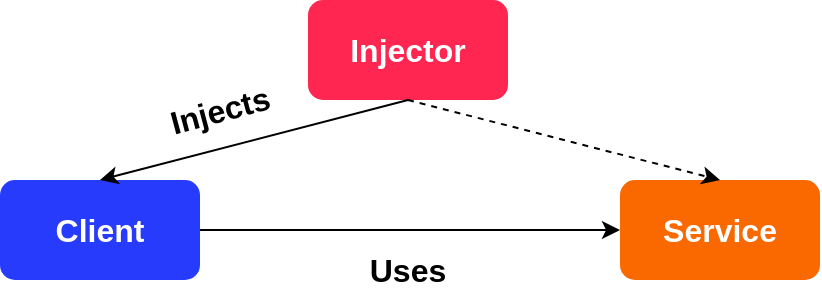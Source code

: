 <mxfile version="20.2.5" type="device"><diagram id="gNpr6Qca97bdDf8QfJKQ" name="Trang-1"><mxGraphModel dx="1038" dy="547" grid="1" gridSize="10" guides="1" tooltips="1" connect="1" arrows="1" fold="1" page="1" pageScale="1" pageWidth="827" pageHeight="1169" math="0" shadow="0"><root><mxCell id="0"/><mxCell id="1" parent="0"/><mxCell id="KzLWDKw0udrSK0NZUjWo-1" value="&lt;b&gt;&lt;font style=&quot;font-size: 16px;&quot;&gt;Client&lt;/font&gt;&lt;/b&gt;" style="rounded=1;whiteSpace=wrap;html=1;fillColor=#263BFC;strokeColor=none;fontColor=#FFFFFF;" vertex="1" parent="1"><mxGeometry x="160" y="200" width="100" height="50" as="geometry"/></mxCell><mxCell id="KzLWDKw0udrSK0NZUjWo-2" value="&lt;span style=&quot;font-size: 16px;&quot;&gt;&lt;b&gt;Injector&lt;/b&gt;&lt;/span&gt;" style="rounded=1;whiteSpace=wrap;html=1;fillColor=#FF2652;strokeColor=none;fillStyle=auto;gradientColor=none;fontColor=#FFFFFF;" vertex="1" parent="1"><mxGeometry x="314" y="110" width="100" height="50" as="geometry"/></mxCell><mxCell id="KzLWDKw0udrSK0NZUjWo-3" value="&lt;b&gt;&lt;font style=&quot;font-size: 16px;&quot;&gt;Service&lt;/font&gt;&lt;/b&gt;" style="rounded=1;whiteSpace=wrap;html=1;fillColor=#fa6800;strokeColor=none;fontColor=#FFFFFF;" vertex="1" parent="1"><mxGeometry x="470" y="200" width="100" height="50" as="geometry"/></mxCell><mxCell id="KzLWDKw0udrSK0NZUjWo-4" value="" style="endArrow=classic;html=1;rounded=0;fontSize=16;fontColor=#FFFFFF;exitX=0.5;exitY=1;exitDx=0;exitDy=0;entryX=0.5;entryY=0;entryDx=0;entryDy=0;" edge="1" parent="1" source="KzLWDKw0udrSK0NZUjWo-2" target="KzLWDKw0udrSK0NZUjWo-1"><mxGeometry width="50" height="50" relative="1" as="geometry"><mxPoint x="390" y="310" as="sourcePoint"/><mxPoint x="440" y="260" as="targetPoint"/></mxGeometry></mxCell><mxCell id="KzLWDKw0udrSK0NZUjWo-5" value="" style="endArrow=classic;html=1;rounded=0;fontSize=16;fontColor=#FFFFFF;exitX=1;exitY=0.5;exitDx=0;exitDy=0;entryX=0;entryY=0.5;entryDx=0;entryDy=0;" edge="1" parent="1" source="KzLWDKw0udrSK0NZUjWo-1" target="KzLWDKw0udrSK0NZUjWo-3"><mxGeometry width="50" height="50" relative="1" as="geometry"><mxPoint x="390" y="310" as="sourcePoint"/><mxPoint x="440" y="260" as="targetPoint"/></mxGeometry></mxCell><mxCell id="KzLWDKw0udrSK0NZUjWo-6" value="" style="endArrow=classic;html=1;rounded=0;fontSize=16;fontColor=#FFFFFF;exitX=0.5;exitY=1;exitDx=0;exitDy=0;entryX=0.5;entryY=0;entryDx=0;entryDy=0;dashed=1;" edge="1" parent="1" source="KzLWDKw0udrSK0NZUjWo-2" target="KzLWDKw0udrSK0NZUjWo-3"><mxGeometry width="50" height="50" relative="1" as="geometry"><mxPoint x="390" y="310" as="sourcePoint"/><mxPoint x="440" y="260" as="targetPoint"/></mxGeometry></mxCell><mxCell id="KzLWDKw0udrSK0NZUjWo-7" value="&lt;font color=&quot;#000000&quot;&gt;&lt;b&gt;Uses&lt;/b&gt;&lt;/font&gt;" style="text;html=1;strokeColor=none;fillColor=none;align=center;verticalAlign=middle;whiteSpace=wrap;rounded=0;fillStyle=auto;fontSize=16;fontColor=#FFFFFF;" vertex="1" parent="1"><mxGeometry x="334" y="230" width="60" height="30" as="geometry"/></mxCell><mxCell id="KzLWDKw0udrSK0NZUjWo-8" value="&lt;font color=&quot;#000000&quot;&gt;&lt;b&gt;Injects&lt;/b&gt;&lt;/font&gt;" style="text;html=1;strokeColor=none;fillColor=none;align=center;verticalAlign=middle;whiteSpace=wrap;rounded=0;fillStyle=auto;fontSize=16;fontColor=#FFFFFF;rotation=-15;" vertex="1" parent="1"><mxGeometry x="240" y="150" width="60" height="30" as="geometry"/></mxCell></root></mxGraphModel></diagram></mxfile>